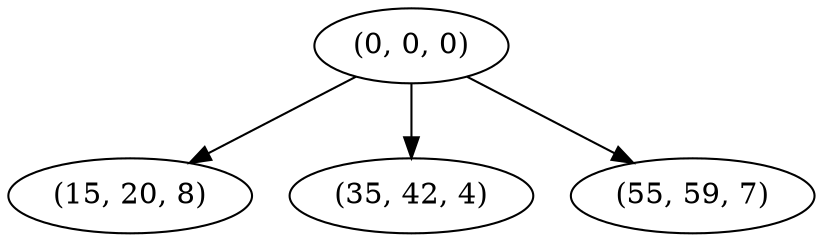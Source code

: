 digraph tree {
    "(0, 0, 0)";
    "(15, 20, 8)";
    "(35, 42, 4)";
    "(55, 59, 7)";
    "(0, 0, 0)" -> "(15, 20, 8)";
    "(0, 0, 0)" -> "(35, 42, 4)";
    "(0, 0, 0)" -> "(55, 59, 7)";
}
